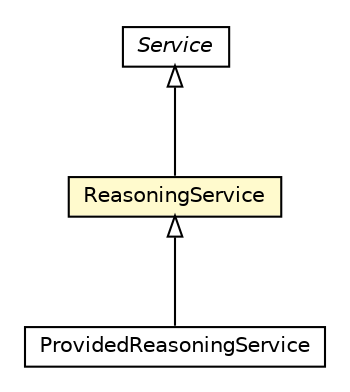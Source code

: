 #!/usr/local/bin/dot
#
# Class diagram 
# Generated by UMLGraph version R5_6-24-gf6e263 (http://www.umlgraph.org/)
#

digraph G {
	edge [fontname="Helvetica",fontsize=10,labelfontname="Helvetica",labelfontsize=10];
	node [fontname="Helvetica",fontsize=10,shape=plaintext];
	nodesep=0.25;
	ranksep=0.5;
	// org.universAAL.middleware.service.owl.Service
	c6583346 [label=<<table title="org.universAAL.middleware.service.owl.Service" border="0" cellborder="1" cellspacing="0" cellpadding="2" port="p" href="../../middleware/service/owl/Service.html">
		<tr><td><table border="0" cellspacing="0" cellpadding="1">
<tr><td align="center" balign="center"><font face="Helvetica-Oblique"> Service </font></td></tr>
		</table></td></tr>
		</table>>, URL="../../middleware/service/owl/Service.html", fontname="Helvetica", fontcolor="black", fontsize=10.0];
	// org.universAAL.ontology.reasoner.ReasoningService
	c6583869 [label=<<table title="org.universAAL.ontology.reasoner.ReasoningService" border="0" cellborder="1" cellspacing="0" cellpadding="2" port="p" bgcolor="lemonChiffon" href="./ReasoningService.html">
		<tr><td><table border="0" cellspacing="0" cellpadding="1">
<tr><td align="center" balign="center"> ReasoningService </td></tr>
		</table></td></tr>
		</table>>, URL="./ReasoningService.html", fontname="Helvetica", fontcolor="black", fontsize=10.0];
	// org.universAAL.context.reasoner.ProvidedReasoningService
	c6584244 [label=<<table title="org.universAAL.context.reasoner.ProvidedReasoningService" border="0" cellborder="1" cellspacing="0" cellpadding="2" port="p" href="../../context/reasoner/ProvidedReasoningService.html">
		<tr><td><table border="0" cellspacing="0" cellpadding="1">
<tr><td align="center" balign="center"> ProvidedReasoningService </td></tr>
		</table></td></tr>
		</table>>, URL="../../context/reasoner/ProvidedReasoningService.html", fontname="Helvetica", fontcolor="black", fontsize=10.0];
	//org.universAAL.ontology.reasoner.ReasoningService extends org.universAAL.middleware.service.owl.Service
	c6583346:p -> c6583869:p [dir=back,arrowtail=empty];
	//org.universAAL.context.reasoner.ProvidedReasoningService extends org.universAAL.ontology.reasoner.ReasoningService
	c6583869:p -> c6584244:p [dir=back,arrowtail=empty];
}

